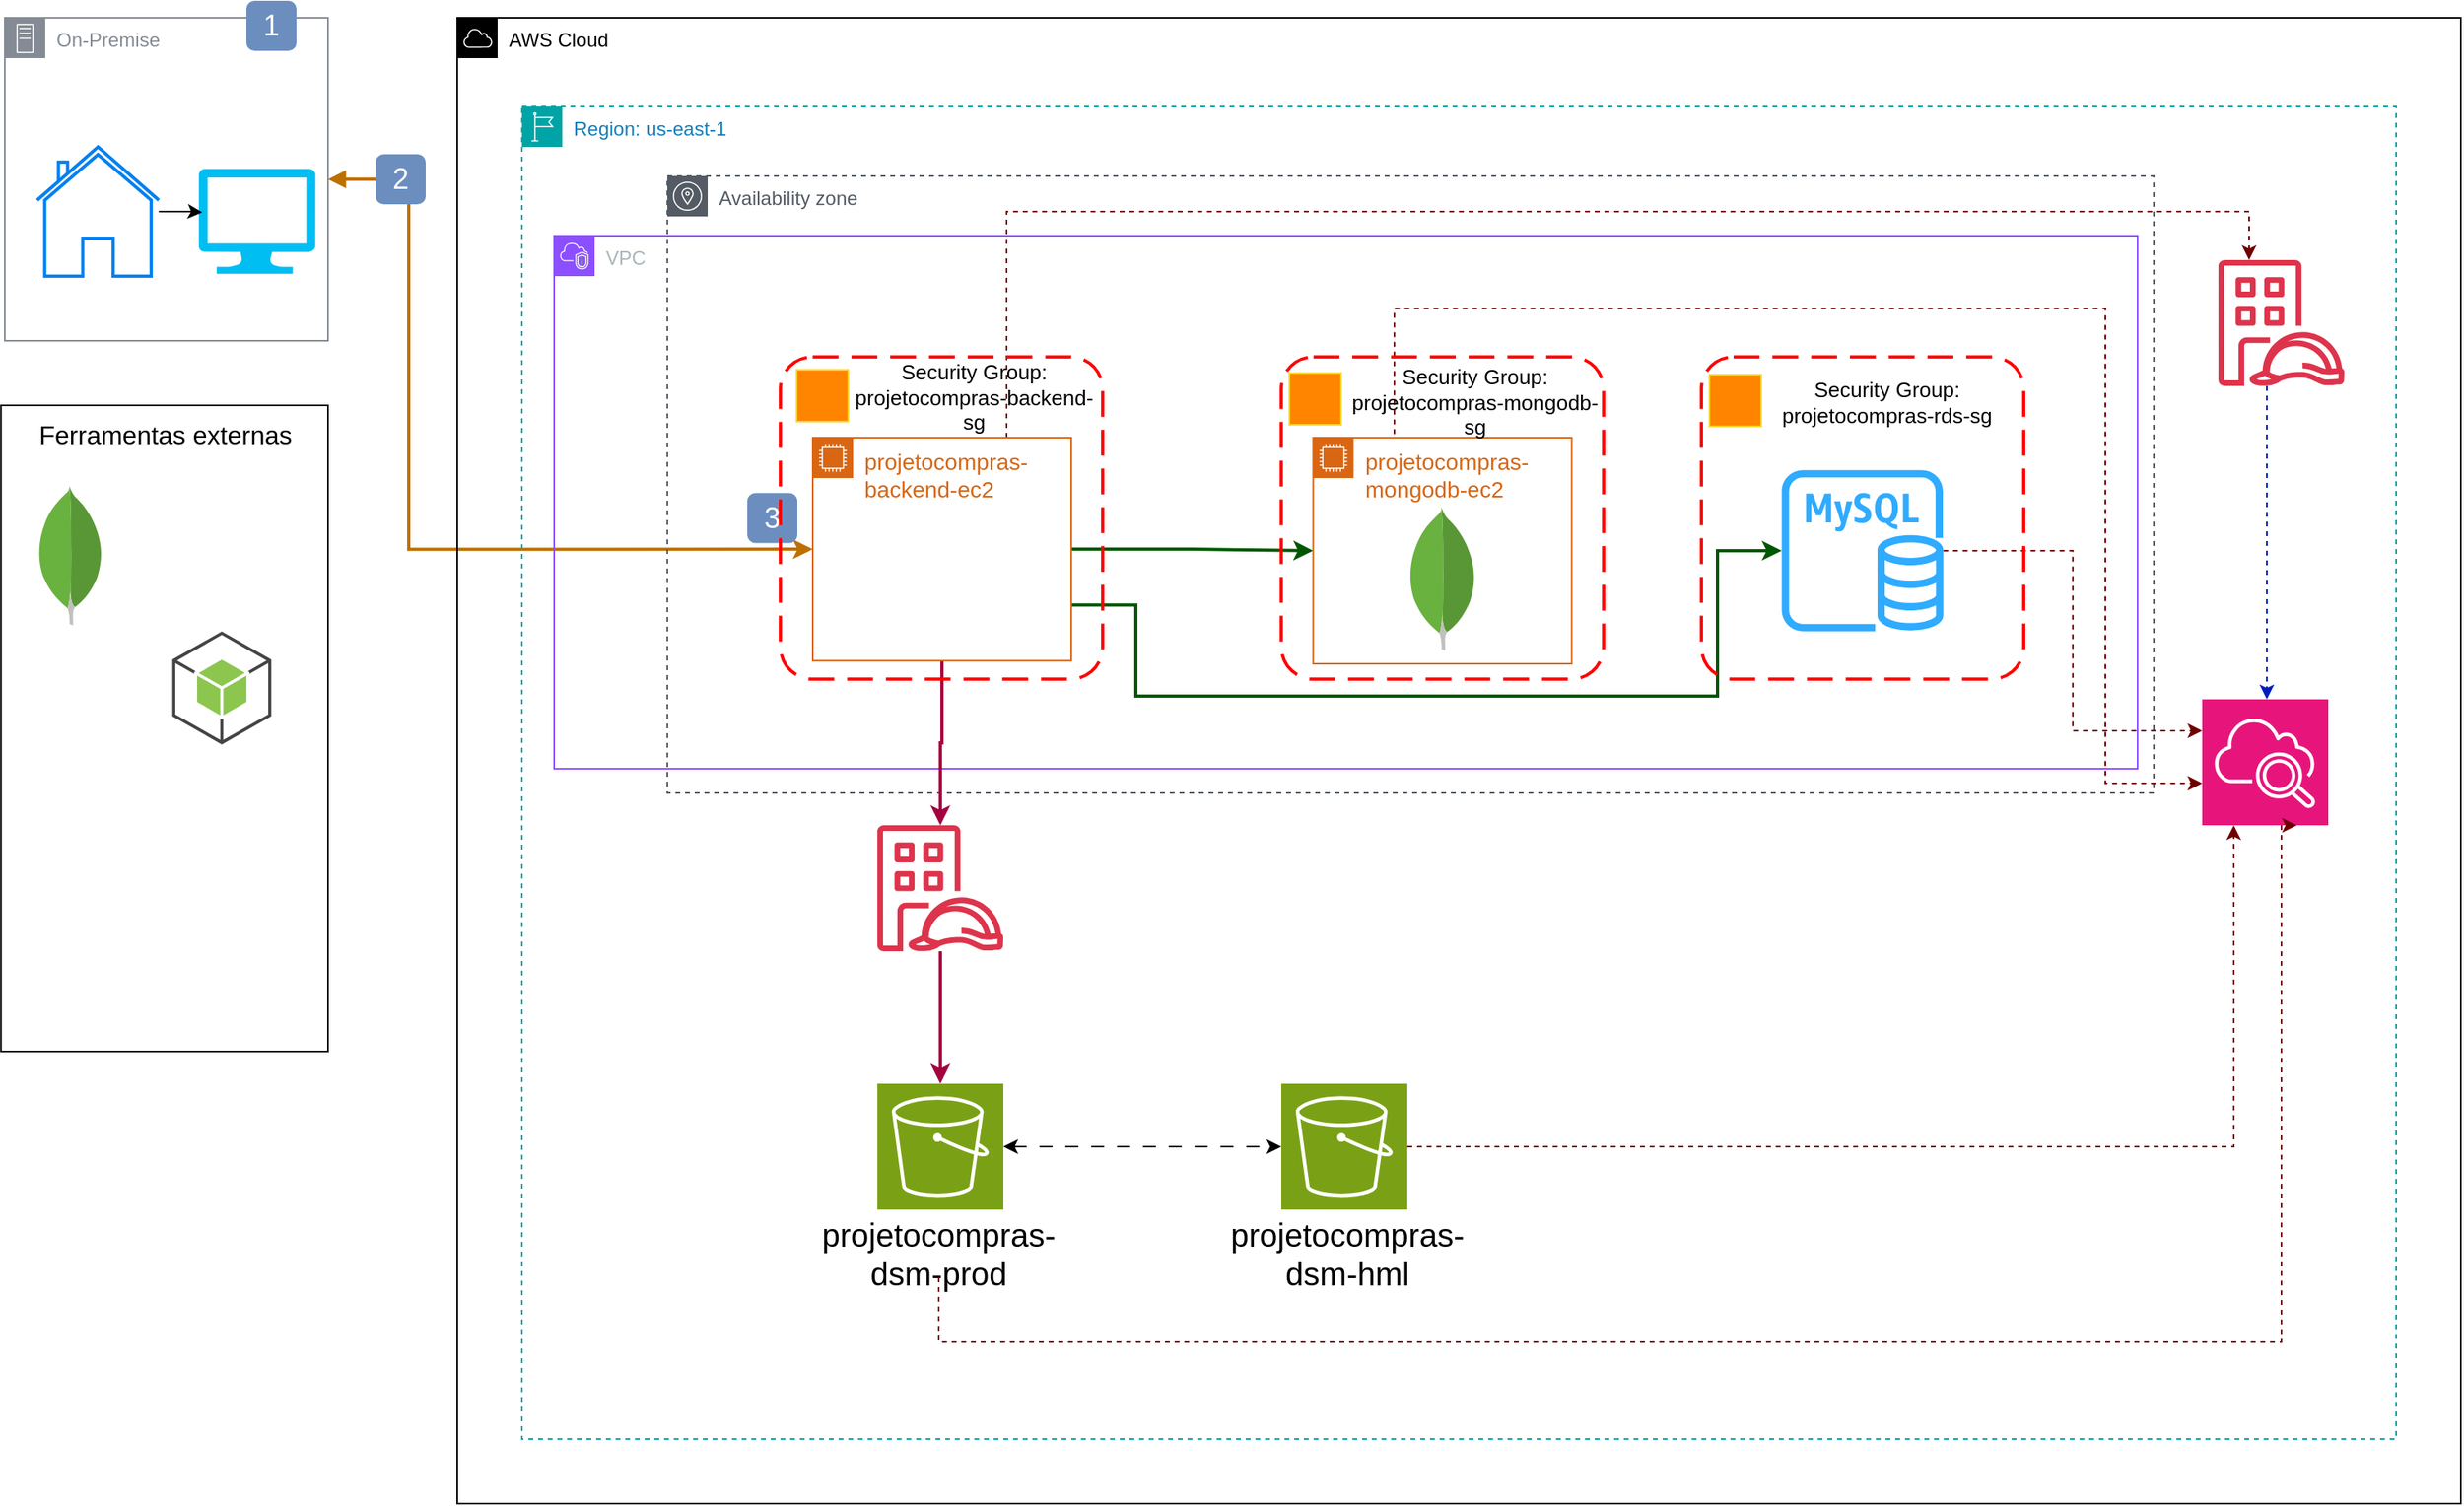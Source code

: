 <mxfile version="27.1.6">
  <diagram name="Página-1" id="vyTau0bZgFVx9bEcydUV">
    <mxGraphModel dx="1572" dy="918" grid="1" gridSize="10" guides="1" tooltips="1" connect="1" arrows="1" fold="1" page="1" pageScale="1" pageWidth="1600" pageHeight="1200" background="#ffffff" math="0" shadow="0">
      <root>
        <mxCell id="0" />
        <mxCell id="1" parent="0" />
        <mxCell id="H6Oon9mDKoxW9bWXJ_qD-50" value="" style="edgeStyle=orthogonalEdgeStyle;rounded=0;orthogonalLoop=1;jettySize=auto;html=1;entryX=0;entryY=0.5;entryDx=0;entryDy=0;strokeWidth=2;startArrow=block;startFill=1;fillColor=#f0a30a;strokeColor=#BD7000;" edge="1" parent="1" source="H6Oon9mDKoxW9bWXJ_qD-4" target="H6Oon9mDKoxW9bWXJ_qD-29">
          <mxGeometry relative="1" as="geometry">
            <Array as="points">
              <mxPoint x="290" y="140" />
              <mxPoint x="290" y="369" />
            </Array>
          </mxGeometry>
        </mxCell>
        <mxCell id="H6Oon9mDKoxW9bWXJ_qD-4" value="On-Premise" style="sketch=0;outlineConnect=0;gradientColor=none;html=1;whiteSpace=wrap;fontSize=12;fontStyle=0;shape=mxgraph.aws4.group;grIcon=mxgraph.aws4.group_on_premise;strokeColor=#858B94;fillColor=none;verticalAlign=top;align=left;spacingLeft=30;fontColor=#858B94;dashed=0;" vertex="1" parent="1">
          <mxGeometry x="40" y="40" width="200" height="200" as="geometry" />
        </mxCell>
        <mxCell id="H6Oon9mDKoxW9bWXJ_qD-5" value="" style="html=1;verticalLabelPosition=bottom;align=center;labelBackgroundColor=#ffffff;verticalAlign=top;strokeWidth=2;strokeColor=#0080F0;shadow=0;dashed=0;shape=mxgraph.ios7.icons.home;" vertex="1" parent="1">
          <mxGeometry x="60" y="120" width="75.29" height="80" as="geometry" />
        </mxCell>
        <mxCell id="H6Oon9mDKoxW9bWXJ_qD-6" value="" style="verticalLabelPosition=bottom;html=1;verticalAlign=top;align=center;strokeColor=none;fillColor=#00BEF2;shape=mxgraph.azure.computer;pointerEvents=1;" vertex="1" parent="1">
          <mxGeometry x="160" y="133.5" width="72.22" height="65" as="geometry" />
        </mxCell>
        <mxCell id="H6Oon9mDKoxW9bWXJ_qD-7" style="edgeStyle=orthogonalEdgeStyle;rounded=0;orthogonalLoop=1;jettySize=auto;html=1;entryX=0.031;entryY=0.415;entryDx=0;entryDy=0;entryPerimeter=0;" edge="1" parent="1" source="H6Oon9mDKoxW9bWXJ_qD-5" target="H6Oon9mDKoxW9bWXJ_qD-6">
          <mxGeometry relative="1" as="geometry" />
        </mxCell>
        <mxCell id="H6Oon9mDKoxW9bWXJ_qD-8" value="" style="rounded=0;whiteSpace=wrap;html=1;" vertex="1" parent="1">
          <mxGeometry x="37.64" y="280" width="202.36" height="400" as="geometry" />
        </mxCell>
        <mxCell id="H6Oon9mDKoxW9bWXJ_qD-9" value="" style="dashed=0;outlineConnect=0;html=1;align=center;labelPosition=center;verticalLabelPosition=bottom;verticalAlign=top;shape=mxgraph.weblogos.mongodb" vertex="1" parent="1">
          <mxGeometry x="60" y="330" width="41.2" height="86.2" as="geometry" />
        </mxCell>
        <mxCell id="H6Oon9mDKoxW9bWXJ_qD-10" value="Ferramentas externas" style="text;html=1;align=center;verticalAlign=middle;whiteSpace=wrap;rounded=0;strokeWidth=1;fontStyle=0;fontSize=16;" vertex="1" parent="1">
          <mxGeometry x="40" y="288" width="198.56" height="20" as="geometry" />
        </mxCell>
        <mxCell id="H6Oon9mDKoxW9bWXJ_qD-12" value="" style="shape=image;html=1;verticalAlign=top;verticalLabelPosition=bottom;labelBackgroundColor=#ffffff;imageAspect=0;aspect=fixed;image=https://cdn4.iconfinder.com/data/icons/ionicons/512/icon-social-github-128.png" vertex="1" parent="1">
          <mxGeometry x="135.29" y="334.1" width="78" height="78" as="geometry" />
        </mxCell>
        <mxCell id="H6Oon9mDKoxW9bWXJ_qD-13" value="" style="shape=image;html=1;verticalAlign=top;verticalLabelPosition=bottom;labelBackgroundColor=#ffffff;imageAspect=0;aspect=fixed;image=https://cdn1.iconfinder.com/data/icons/ionicons-fill-vol-2/512/logo-npm-128.png" vertex="1" parent="1">
          <mxGeometry x="50" y="420" width="70" height="70" as="geometry" />
        </mxCell>
        <mxCell id="H6Oon9mDKoxW9bWXJ_qD-14" value="" style="outlineConnect=0;dashed=0;verticalLabelPosition=bottom;verticalAlign=top;align=center;html=1;shape=mxgraph.aws3.android;fillColor=#8CC64F;gradientColor=none;" vertex="1" parent="1">
          <mxGeometry x="143.66" y="420" width="61.25" height="70" as="geometry" />
        </mxCell>
        <mxCell id="H6Oon9mDKoxW9bWXJ_qD-16" value="" style="shape=image;verticalLabelPosition=bottom;labelBackgroundColor=default;verticalAlign=top;aspect=fixed;imageAspect=0;image=https://img.vivaolinux.com.br/imagens/dicas/comunidade/duckdns.png;" vertex="1" parent="1">
          <mxGeometry x="55" y="500" width="60" height="60" as="geometry" />
        </mxCell>
        <mxCell id="H6Oon9mDKoxW9bWXJ_qD-17" value="" style="shape=image;verticalLabelPosition=bottom;labelBackgroundColor=default;verticalAlign=top;aspect=fixed;imageAspect=0;image=https://butecotecnologico.com.br/images/wp-content/uploads/2016/01/logo_pm2.png;" vertex="1" parent="1">
          <mxGeometry x="101.2" y="510" width="141.99" height="40" as="geometry" />
        </mxCell>
        <mxCell id="H6Oon9mDKoxW9bWXJ_qD-19" value="AWS Cloud" style="sketch=0;outlineConnect=0;gradientColor=none;html=1;whiteSpace=wrap;fontSize=12;fontStyle=0;shape=mxgraph.aws4.group;grIcon=mxgraph.aws4.group_aws_cloud;strokeColor=#000000;fillColor=none;verticalAlign=top;align=left;spacingLeft=30;fontColor=#000000;dashed=0;" vertex="1" parent="1">
          <mxGeometry x="320" y="40" width="1240" height="920" as="geometry" />
        </mxCell>
        <mxCell id="H6Oon9mDKoxW9bWXJ_qD-18" value="" style="shape=image;html=1;verticalAlign=top;verticalLabelPosition=bottom;labelBackgroundColor=#ffffff;imageAspect=0;aspect=fixed;image=https://cdn1.iconfinder.com/data/icons/ionicons-fill-vol-2/512/logo-docker-128.png" vertex="1" parent="1">
          <mxGeometry x="50" y="570" width="68" height="68" as="geometry" />
        </mxCell>
        <mxCell id="H6Oon9mDKoxW9bWXJ_qD-20" value="Region: us-east-1" style="points=[[0,0],[0.25,0],[0.5,0],[0.75,0],[1,0],[1,0.25],[1,0.5],[1,0.75],[1,1],[0.75,1],[0.5,1],[0.25,1],[0,1],[0,0.75],[0,0.5],[0,0.25]];outlineConnect=0;gradientColor=none;html=1;whiteSpace=wrap;fontSize=12;fontStyle=0;container=1;pointerEvents=0;collapsible=0;recursiveResize=0;shape=mxgraph.aws4.group;grIcon=mxgraph.aws4.group_region;strokeColor=#00A4A6;fillColor=none;verticalAlign=top;align=left;spacingLeft=30;fontColor=#147EBA;dashed=1;" vertex="1" parent="1">
          <mxGeometry x="360" y="95" width="1160" height="825" as="geometry" />
        </mxCell>
        <mxCell id="H6Oon9mDKoxW9bWXJ_qD-22" value="VPC" style="points=[[0,0],[0.25,0],[0.5,0],[0.75,0],[1,0],[1,0.25],[1,0.5],[1,0.75],[1,1],[0.75,1],[0.5,1],[0.25,1],[0,1],[0,0.75],[0,0.5],[0,0.25]];outlineConnect=0;gradientColor=none;html=1;whiteSpace=wrap;fontSize=12;fontStyle=0;container=1;pointerEvents=0;collapsible=0;recursiveResize=0;shape=mxgraph.aws4.group;grIcon=mxgraph.aws4.group_vpc2;strokeColor=#8C4FFF;fillColor=none;verticalAlign=top;align=left;spacingLeft=30;fontColor=#AAB7B8;dashed=0;" vertex="1" parent="H6Oon9mDKoxW9bWXJ_qD-20">
          <mxGeometry x="20" y="80" width="980" height="330" as="geometry" />
        </mxCell>
        <mxCell id="H6Oon9mDKoxW9bWXJ_qD-47" value="" style="sketch=0;points=[[0,0,0],[0.25,0,0],[0.5,0,0],[0.75,0,0],[1,0,0],[0,1,0],[0.25,1,0],[0.5,1,0],[0.75,1,0],[1,1,0],[0,0.25,0],[0,0.5,0],[0,0.75,0],[1,0.25,0],[1,0.5,0],[1,0.75,0]];outlineConnect=0;fontColor=#232F3E;fillColor=#7AA116;strokeColor=#ffffff;dashed=0;verticalLabelPosition=bottom;verticalAlign=top;align=center;html=1;fontSize=12;fontStyle=0;aspect=fixed;shape=mxgraph.aws4.resourceIcon;resIcon=mxgraph.aws4.s3;" vertex="1" parent="H6Oon9mDKoxW9bWXJ_qD-20">
          <mxGeometry x="470.0" y="605" width="78" height="78" as="geometry" />
        </mxCell>
        <mxCell id="H6Oon9mDKoxW9bWXJ_qD-49" value="projetocompras-dsm-hml" style="text;html=1;align=center;verticalAlign=middle;whiteSpace=wrap;rounded=0;fontSize=20;" vertex="1" parent="H6Oon9mDKoxW9bWXJ_qD-20">
          <mxGeometry x="470" y="695" width="82" height="30" as="geometry" />
        </mxCell>
        <mxCell id="H6Oon9mDKoxW9bWXJ_qD-73" style="edgeStyle=orthogonalEdgeStyle;rounded=0;orthogonalLoop=1;jettySize=auto;html=1;fillColor=#0050ef;strokeColor=#001DBC;dashed=1;" edge="1" parent="H6Oon9mDKoxW9bWXJ_qD-20" source="H6Oon9mDKoxW9bWXJ_qD-52" target="H6Oon9mDKoxW9bWXJ_qD-46">
          <mxGeometry relative="1" as="geometry">
            <Array as="points">
              <mxPoint x="1080" y="275" />
              <mxPoint x="1080" y="275" />
            </Array>
          </mxGeometry>
        </mxCell>
        <mxCell id="H6Oon9mDKoxW9bWXJ_qD-52" value="" style="sketch=0;outlineConnect=0;fontColor=#232F3E;gradientColor=none;fillColor=#DD344C;strokeColor=none;dashed=0;verticalLabelPosition=bottom;verticalAlign=top;align=center;html=1;fontSize=12;fontStyle=0;aspect=fixed;pointerEvents=1;shape=mxgraph.aws4.identity_access_management_iam_roles_anywhere;" vertex="1" parent="H6Oon9mDKoxW9bWXJ_qD-20">
          <mxGeometry x="1050" y="95" width="78" height="78" as="geometry" />
        </mxCell>
        <mxCell id="H6Oon9mDKoxW9bWXJ_qD-46" value="" style="sketch=0;points=[[0,0,0],[0.25,0,0],[0.5,0,0],[0.75,0,0],[1,0,0],[0,1,0],[0.25,1,0],[0.5,1,0],[0.75,1,0],[1,1,0],[0,0.25,0],[0,0.5,0],[0,0.75,0],[1,0.25,0],[1,0.5,0],[1,0.75,0]];points=[[0,0,0],[0.25,0,0],[0.5,0,0],[0.75,0,0],[1,0,0],[0,1,0],[0.25,1,0],[0.5,1,0],[0.75,1,0],[1,1,0],[0,0.25,0],[0,0.5,0],[0,0.75,0],[1,0.25,0],[1,0.5,0],[1,0.75,0]];outlineConnect=0;fontColor=#232F3E;fillColor=#E7157B;strokeColor=#ffffff;dashed=0;verticalLabelPosition=bottom;verticalAlign=top;align=center;html=1;fontSize=12;fontStyle=0;aspect=fixed;shape=mxgraph.aws4.resourceIcon;resIcon=mxgraph.aws4.cloudwatch_2;" vertex="1" parent="H6Oon9mDKoxW9bWXJ_qD-20">
          <mxGeometry x="1040" y="367" width="78" height="78" as="geometry" />
        </mxCell>
        <mxCell id="H6Oon9mDKoxW9bWXJ_qD-67" value="" style="edgeStyle=orthogonalEdgeStyle;rounded=0;orthogonalLoop=1;jettySize=auto;html=1;fillColor=#d80073;strokeColor=#A50040;strokeWidth=2;" edge="1" parent="H6Oon9mDKoxW9bWXJ_qD-20" source="H6Oon9mDKoxW9bWXJ_qD-51" target="H6Oon9mDKoxW9bWXJ_qD-45">
          <mxGeometry relative="1" as="geometry" />
        </mxCell>
        <mxCell id="H6Oon9mDKoxW9bWXJ_qD-51" value="" style="sketch=0;outlineConnect=0;fontColor=#232F3E;gradientColor=none;fillColor=#DD344C;strokeColor=none;dashed=0;verticalLabelPosition=bottom;verticalAlign=top;align=center;html=1;fontSize=12;fontStyle=0;aspect=fixed;pointerEvents=1;shape=mxgraph.aws4.identity_access_management_iam_roles_anywhere;" vertex="1" parent="H6Oon9mDKoxW9bWXJ_qD-20">
          <mxGeometry x="220" y="445" width="78" height="78" as="geometry" />
        </mxCell>
        <mxCell id="H6Oon9mDKoxW9bWXJ_qD-48" value="projetocompras-dsm-prod" style="text;html=1;align=center;verticalAlign=middle;whiteSpace=wrap;rounded=0;fontSize=20;" vertex="1" parent="H6Oon9mDKoxW9bWXJ_qD-20">
          <mxGeometry x="228" y="695" width="60" height="30" as="geometry" />
        </mxCell>
        <mxCell id="H6Oon9mDKoxW9bWXJ_qD-68" style="edgeStyle=orthogonalEdgeStyle;rounded=0;orthogonalLoop=1;jettySize=auto;html=1;startArrow=classic;startFill=1;dashed=1;dashPattern=8 8;" edge="1" parent="H6Oon9mDKoxW9bWXJ_qD-20" source="H6Oon9mDKoxW9bWXJ_qD-45" target="H6Oon9mDKoxW9bWXJ_qD-47">
          <mxGeometry relative="1" as="geometry" />
        </mxCell>
        <mxCell id="H6Oon9mDKoxW9bWXJ_qD-45" value="" style="sketch=0;points=[[0,0,0],[0.25,0,0],[0.5,0,0],[0.75,0,0],[1,0,0],[0,1,0],[0.25,1,0],[0.5,1,0],[0.75,1,0],[1,1,0],[0,0.25,0],[0,0.5,0],[0,0.75,0],[1,0.25,0],[1,0.5,0],[1,0.75,0]];outlineConnect=0;fontColor=#232F3E;fillColor=#7AA116;strokeColor=#ffffff;dashed=0;verticalLabelPosition=bottom;verticalAlign=top;align=center;html=1;fontSize=12;fontStyle=0;aspect=fixed;shape=mxgraph.aws4.resourceIcon;resIcon=mxgraph.aws4.s3;" vertex="1" parent="H6Oon9mDKoxW9bWXJ_qD-20">
          <mxGeometry x="220" y="605" width="78" height="78" as="geometry" />
        </mxCell>
        <mxCell id="H6Oon9mDKoxW9bWXJ_qD-69" style="edgeStyle=orthogonalEdgeStyle;rounded=0;orthogonalLoop=1;jettySize=auto;html=1;entryX=0.25;entryY=1;entryDx=0;entryDy=0;entryPerimeter=0;fillColor=#a20025;strokeColor=#6F0000;dashed=1;" edge="1" parent="H6Oon9mDKoxW9bWXJ_qD-20" source="H6Oon9mDKoxW9bWXJ_qD-47" target="H6Oon9mDKoxW9bWXJ_qD-46">
          <mxGeometry relative="1" as="geometry" />
        </mxCell>
        <mxCell id="H6Oon9mDKoxW9bWXJ_qD-70" style="edgeStyle=orthogonalEdgeStyle;rounded=0;orthogonalLoop=1;jettySize=auto;html=1;entryX=0.75;entryY=1;entryDx=0;entryDy=0;entryPerimeter=0;exitX=0.5;exitY=1;exitDx=0;exitDy=0;fillColor=#a20025;strokeColor=#6F0000;dashed=1;" edge="1" parent="H6Oon9mDKoxW9bWXJ_qD-20" source="H6Oon9mDKoxW9bWXJ_qD-48" target="H6Oon9mDKoxW9bWXJ_qD-46">
          <mxGeometry relative="1" as="geometry">
            <mxPoint x="258" y="735" as="sourcePoint" />
            <Array as="points">
              <mxPoint x="258" y="765" />
              <mxPoint x="1089" y="765" />
            </Array>
          </mxGeometry>
        </mxCell>
        <mxCell id="H6Oon9mDKoxW9bWXJ_qD-21" value="Availability zone" style="sketch=0;outlineConnect=0;gradientColor=none;html=1;whiteSpace=wrap;fontSize=12;fontStyle=0;shape=mxgraph.aws4.group;grIcon=mxgraph.aws4.group_availability_zone;strokeColor=#545B64;fillColor=none;verticalAlign=top;align=left;spacingLeft=30;fontColor=#545B64;dashed=1;" vertex="1" parent="1">
          <mxGeometry x="450" y="138" width="920" height="382" as="geometry" />
        </mxCell>
        <mxCell id="H6Oon9mDKoxW9bWXJ_qD-62" value="" style="edgeStyle=orthogonalEdgeStyle;rounded=0;orthogonalLoop=1;jettySize=auto;html=1;entryX=0;entryY=0.5;entryDx=0;entryDy=0;strokeColor=#005700;fillColor=#008a00;strokeWidth=2;" edge="1" parent="1" source="H6Oon9mDKoxW9bWXJ_qD-29" target="H6Oon9mDKoxW9bWXJ_qD-35">
          <mxGeometry relative="1" as="geometry" />
        </mxCell>
        <mxCell id="H6Oon9mDKoxW9bWXJ_qD-63" style="edgeStyle=orthogonalEdgeStyle;rounded=0;orthogonalLoop=1;jettySize=auto;html=1;strokeColor=#005700;exitX=1;exitY=0.75;exitDx=0;exitDy=0;fillColor=#008a00;strokeWidth=2;" edge="1" parent="1" source="H6Oon9mDKoxW9bWXJ_qD-29" target="H6Oon9mDKoxW9bWXJ_qD-44">
          <mxGeometry relative="1" as="geometry">
            <Array as="points">
              <mxPoint x="740" y="404" />
              <mxPoint x="740" y="460" />
              <mxPoint x="1100" y="460" />
            </Array>
          </mxGeometry>
        </mxCell>
        <mxCell id="H6Oon9mDKoxW9bWXJ_qD-66" style="edgeStyle=orthogonalEdgeStyle;rounded=0;orthogonalLoop=1;jettySize=auto;html=1;fillColor=#d80073;strokeColor=#A50040;strokeWidth=2;" edge="1" parent="1" source="H6Oon9mDKoxW9bWXJ_qD-29" target="H6Oon9mDKoxW9bWXJ_qD-51">
          <mxGeometry relative="1" as="geometry" />
        </mxCell>
        <mxCell id="H6Oon9mDKoxW9bWXJ_qD-71" style="edgeStyle=orthogonalEdgeStyle;rounded=0;orthogonalLoop=1;jettySize=auto;html=1;exitX=0.75;exitY=0;exitDx=0;exitDy=0;fillColor=#a20025;strokeColor=#6F0000;dashed=1;" edge="1" parent="1" source="H6Oon9mDKoxW9bWXJ_qD-29" target="H6Oon9mDKoxW9bWXJ_qD-52">
          <mxGeometry relative="1" as="geometry">
            <Array as="points">
              <mxPoint x="660" y="160" />
              <mxPoint x="1429" y="160" />
            </Array>
          </mxGeometry>
        </mxCell>
        <mxCell id="H6Oon9mDKoxW9bWXJ_qD-31" value="" style="shape=image;verticalLabelPosition=bottom;labelBackgroundColor=default;verticalAlign=top;aspect=fixed;imageAspect=0;image=https://cdn.iconscout.com/icon/free/png-256/free-nginx-3628948-3030173.png;" vertex="1" parent="1">
          <mxGeometry x="132.2" y="560" width="80" height="80" as="geometry" />
        </mxCell>
        <mxCell id="H6Oon9mDKoxW9bWXJ_qD-65" style="edgeStyle=orthogonalEdgeStyle;rounded=0;orthogonalLoop=1;jettySize=auto;html=1;exitX=0.75;exitY=0;exitDx=0;exitDy=0;fillColor=#a20025;strokeColor=#6F0000;dashed=1;" edge="1" parent="1" source="H6Oon9mDKoxW9bWXJ_qD-35" target="H6Oon9mDKoxW9bWXJ_qD-46">
          <mxGeometry relative="1" as="geometry">
            <Array as="points">
              <mxPoint x="900" y="220" />
              <mxPoint x="1340" y="220" />
              <mxPoint x="1340" y="514" />
            </Array>
          </mxGeometry>
        </mxCell>
        <mxCell id="H6Oon9mDKoxW9bWXJ_qD-64" style="edgeStyle=orthogonalEdgeStyle;rounded=0;orthogonalLoop=1;jettySize=auto;html=1;entryX=0;entryY=0.25;entryDx=0;entryDy=0;entryPerimeter=0;fillColor=#a20025;strokeColor=#6F0000;dashed=1;" edge="1" parent="1" source="H6Oon9mDKoxW9bWXJ_qD-44" target="H6Oon9mDKoxW9bWXJ_qD-46">
          <mxGeometry relative="1" as="geometry" />
        </mxCell>
        <mxCell id="H6Oon9mDKoxW9bWXJ_qD-54" value="1" style="rounded=1;whiteSpace=wrap;html=1;fillColor=#6C8EBF;strokeColor=#6c8ebf;fontColor=#FDFDFD;fontSize=18;" vertex="1" parent="1">
          <mxGeometry x="190" y="30" width="30" height="30" as="geometry" />
        </mxCell>
        <mxCell id="H6Oon9mDKoxW9bWXJ_qD-56" value="2" style="rounded=1;whiteSpace=wrap;html=1;fillColor=#6C8EBF;strokeColor=#6c8ebf;fontColor=#FDFDFD;fontSize=18;" vertex="1" parent="1">
          <mxGeometry x="270" y="125" width="30" height="30" as="geometry" />
        </mxCell>
        <mxCell id="H6Oon9mDKoxW9bWXJ_qD-61" value="3" style="rounded=1;whiteSpace=wrap;html=1;fillColor=#6C8EBF;strokeColor=#6c8ebf;fontColor=#FDFDFD;fontSize=18;" vertex="1" parent="1">
          <mxGeometry x="500" y="334.75" width="30" height="30" as="geometry" />
        </mxCell>
        <mxCell id="H6Oon9mDKoxW9bWXJ_qD-76" value="" style="group" vertex="1" connectable="0" parent="1">
          <mxGeometry x="520" y="250" width="199.5" height="199.5" as="geometry" />
        </mxCell>
        <mxCell id="H6Oon9mDKoxW9bWXJ_qD-23" value="" style="rounded=1;arcSize=10;dashed=1;strokeColor=#ff0000;fillColor=none;gradientColor=none;dashPattern=8 4;strokeWidth=2;" vertex="1" parent="H6Oon9mDKoxW9bWXJ_qD-76">
          <mxGeometry width="199.5" height="199.5" as="geometry" />
        </mxCell>
        <mxCell id="H6Oon9mDKoxW9bWXJ_qD-29" value="projetocompras-backend-ec2" style="points=[[0,0],[0.25,0],[0.5,0],[0.75,0],[1,0],[1,0.25],[1,0.5],[1,0.75],[1,1],[0.75,1],[0.5,1],[0.25,1],[0,1],[0,0.75],[0,0.5],[0,0.25]];outlineConnect=0;gradientColor=none;html=1;whiteSpace=wrap;fontSize=14;fontStyle=0;container=1;pointerEvents=0;collapsible=0;recursiveResize=0;shape=mxgraph.aws4.group;grIcon=mxgraph.aws4.group_ec2_instance_contents;strokeColor=#D86613;fillColor=none;verticalAlign=top;align=left;spacingLeft=30;fontColor=#D86613;dashed=0;" vertex="1" parent="H6Oon9mDKoxW9bWXJ_qD-76">
          <mxGeometry x="20" y="50" width="160" height="138.1" as="geometry" />
        </mxCell>
        <mxCell id="H6Oon9mDKoxW9bWXJ_qD-32" value="" style="shape=image;verticalLabelPosition=bottom;labelBackgroundColor=default;verticalAlign=top;aspect=fixed;imageAspect=0;image=https://cdn.iconscout.com/icon/free/png-256/free-nginx-3628948-3030173.png;" vertex="1" parent="H6Oon9mDKoxW9bWXJ_qD-29">
          <mxGeometry x="40" y="43.18" width="86" height="86" as="geometry" />
        </mxCell>
        <mxCell id="H6Oon9mDKoxW9bWXJ_qD-75" value="" style="group" vertex="1" connectable="0" parent="H6Oon9mDKoxW9bWXJ_qD-76">
          <mxGeometry x="10" y="8" width="189.5" height="32" as="geometry" />
        </mxCell>
        <mxCell id="H6Oon9mDKoxW9bWXJ_qD-27" value="" style="fillColor=light-dark(#ff8400, #36210a);aspect=fixed;sketch=0;pointerEvents=1;shadow=0;dashed=0;html=1;strokeColor=light-dark(#FCD530,#996500);labelPosition=center;verticalLabelPosition=bottom;outlineConnect=0;verticalAlign=top;align=center;shape=mxgraph.openstack.neutron_securitygroup;" vertex="1" parent="H6Oon9mDKoxW9bWXJ_qD-75">
          <mxGeometry width="32" height="32" as="geometry" />
        </mxCell>
        <mxCell id="H6Oon9mDKoxW9bWXJ_qD-28" value="Security Group: projetocompras-backend-sg" style="text;html=1;align=center;verticalAlign=middle;whiteSpace=wrap;rounded=0;fontSize=13;" vertex="1" parent="H6Oon9mDKoxW9bWXJ_qD-75">
          <mxGeometry x="29.5" y="2" width="160" height="30" as="geometry" />
        </mxCell>
        <mxCell id="H6Oon9mDKoxW9bWXJ_qD-78" value="" style="group" vertex="1" connectable="0" parent="1">
          <mxGeometry x="830" y="250" width="203" height="199.5" as="geometry" />
        </mxCell>
        <mxCell id="H6Oon9mDKoxW9bWXJ_qD-24" value="" style="rounded=1;arcSize=10;dashed=1;strokeColor=#ff0000;fillColor=none;gradientColor=none;dashPattern=8 4;strokeWidth=2;" vertex="1" parent="H6Oon9mDKoxW9bWXJ_qD-78">
          <mxGeometry width="199.5" height="199.5" as="geometry" />
        </mxCell>
        <mxCell id="H6Oon9mDKoxW9bWXJ_qD-35" value="projetocompras-mongodb-ec2" style="points=[[0,0],[0.25,0],[0.5,0],[0.75,0],[1,0],[1,0.25],[1,0.5],[1,0.75],[1,1],[0.75,1],[0.5,1],[0.25,1],[0,1],[0,0.75],[0,0.5],[0,0.25]];outlineConnect=0;gradientColor=none;html=1;whiteSpace=wrap;fontSize=14;fontStyle=0;container=1;pointerEvents=0;collapsible=0;recursiveResize=0;shape=mxgraph.aws4.group;grIcon=mxgraph.aws4.group_ec2_instance_contents;strokeColor=#D86613;fillColor=none;verticalAlign=top;align=left;spacingLeft=30;fontColor=#D86613;dashed=0;" vertex="1" parent="H6Oon9mDKoxW9bWXJ_qD-78">
          <mxGeometry x="19.75" y="50" width="160" height="140" as="geometry" />
        </mxCell>
        <mxCell id="H6Oon9mDKoxW9bWXJ_qD-36" value="" style="dashed=0;outlineConnect=0;html=1;align=center;labelPosition=center;verticalLabelPosition=bottom;verticalAlign=top;shape=mxgraph.weblogos.mongodb" vertex="1" parent="H6Oon9mDKoxW9bWXJ_qD-35">
          <mxGeometry x="58.79" y="43.18" width="42.41" height="88.72" as="geometry" />
        </mxCell>
        <mxCell id="H6Oon9mDKoxW9bWXJ_qD-77" value="" style="group" vertex="1" connectable="0" parent="H6Oon9mDKoxW9bWXJ_qD-78">
          <mxGeometry x="5" y="10" width="198" height="33" as="geometry" />
        </mxCell>
        <mxCell id="H6Oon9mDKoxW9bWXJ_qD-33" value="" style="fillColor=light-dark(#ff8400, #36210a);aspect=fixed;sketch=0;pointerEvents=1;shadow=0;dashed=0;html=1;strokeColor=light-dark(#FCD530,#996500);labelPosition=center;verticalLabelPosition=bottom;outlineConnect=0;verticalAlign=top;align=center;shape=mxgraph.openstack.neutron_securitygroup;" vertex="1" parent="H6Oon9mDKoxW9bWXJ_qD-77">
          <mxGeometry width="32" height="32" as="geometry" />
        </mxCell>
        <mxCell id="H6Oon9mDKoxW9bWXJ_qD-34" value="Security Group: projetocompras-mongodb-sg" style="text;html=1;align=center;verticalAlign=middle;whiteSpace=wrap;rounded=0;fontSize=13;" vertex="1" parent="H6Oon9mDKoxW9bWXJ_qD-77">
          <mxGeometry x="32" y="3" width="166" height="30" as="geometry" />
        </mxCell>
        <mxCell id="H6Oon9mDKoxW9bWXJ_qD-80" value="" style="group" vertex="1" connectable="0" parent="1">
          <mxGeometry x="1090" y="250" width="199.5" height="199.5" as="geometry" />
        </mxCell>
        <mxCell id="H6Oon9mDKoxW9bWXJ_qD-25" value="" style="rounded=1;arcSize=10;dashed=1;strokeColor=#ff0000;fillColor=none;gradientColor=none;dashPattern=8 4;strokeWidth=2;" vertex="1" parent="H6Oon9mDKoxW9bWXJ_qD-80">
          <mxGeometry width="199.5" height="199.5" as="geometry" />
        </mxCell>
        <mxCell id="H6Oon9mDKoxW9bWXJ_qD-44" value="" style="sketch=0;outlineConnect=0;fontColor=#232F3E;gradientColor=none;fillColor=#2FABFF;strokeColor=none;dashed=0;verticalLabelPosition=bottom;verticalAlign=top;align=center;html=1;fontSize=12;fontStyle=0;aspect=fixed;pointerEvents=1;shape=mxgraph.aws4.rds_mysql_instance;" vertex="1" parent="H6Oon9mDKoxW9bWXJ_qD-80">
          <mxGeometry x="49.75" y="70" width="100" height="100" as="geometry" />
        </mxCell>
        <mxCell id="H6Oon9mDKoxW9bWXJ_qD-79" value="" style="group" vertex="1" connectable="0" parent="H6Oon9mDKoxW9bWXJ_qD-80">
          <mxGeometry x="5" y="11" width="189.5" height="32" as="geometry" />
        </mxCell>
        <mxCell id="H6Oon9mDKoxW9bWXJ_qD-39" value="" style="fillColor=light-dark(#ff8400, #36210a);aspect=fixed;sketch=0;pointerEvents=1;shadow=0;dashed=0;html=1;strokeColor=light-dark(#FCD530,#996500);labelPosition=center;verticalLabelPosition=bottom;outlineConnect=0;verticalAlign=top;align=center;shape=mxgraph.openstack.neutron_securitygroup;" vertex="1" parent="H6Oon9mDKoxW9bWXJ_qD-79">
          <mxGeometry width="32" height="32" as="geometry" />
        </mxCell>
        <mxCell id="H6Oon9mDKoxW9bWXJ_qD-40" value="Security Group: projetocompras-rds-sg" style="text;html=1;align=center;verticalAlign=middle;whiteSpace=wrap;rounded=0;fontSize=13;" vertex="1" parent="H6Oon9mDKoxW9bWXJ_qD-79">
          <mxGeometry x="29.5" y="2" width="160" height="30" as="geometry" />
        </mxCell>
      </root>
    </mxGraphModel>
  </diagram>
</mxfile>

